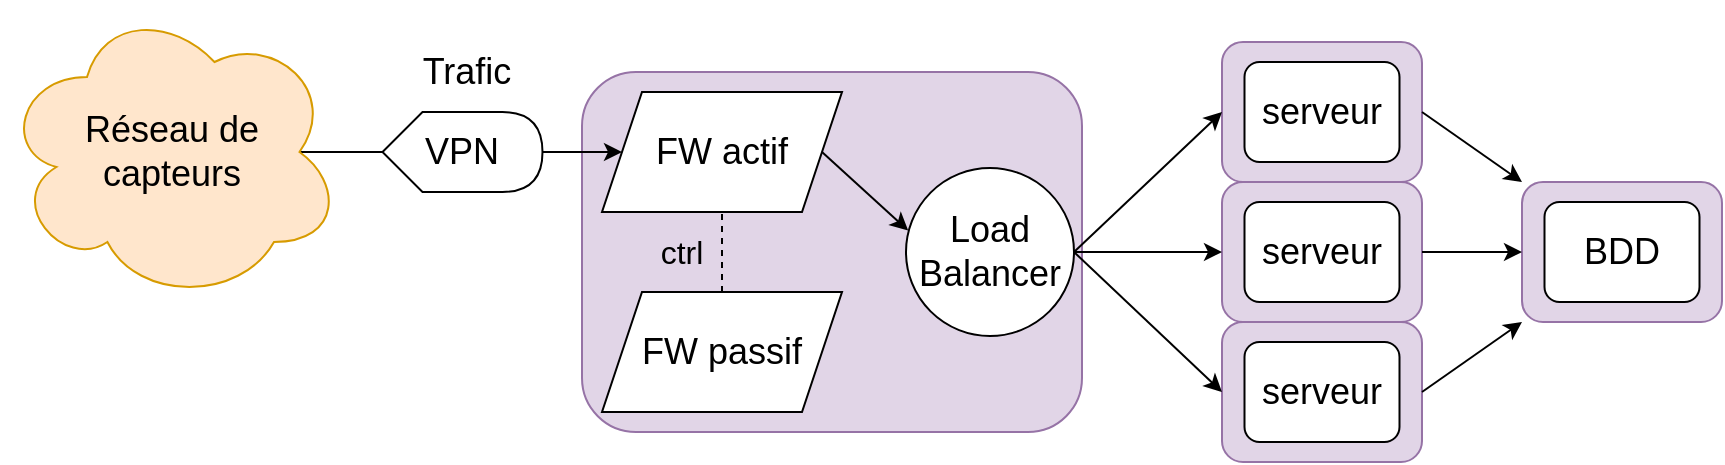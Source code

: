 <mxfile version="22.0.6" type="google">
  <diagram name="Page-1" id="SQOWVmyiZ6ErgLzGoMWL">
    <mxGraphModel dx="1781" dy="569" grid="1" gridSize="10" guides="1" tooltips="1" connect="1" arrows="1" fold="1" page="1" pageScale="1" pageWidth="827" pageHeight="1169" math="0" shadow="0">
      <root>
        <mxCell id="0" />
        <mxCell id="1" parent="0" />
        <mxCell id="wdTUpN9zJKtQFacj5KTt-7" value="" style="rounded=1;whiteSpace=wrap;html=1;fillColor=#e1d5e7;strokeColor=#9673a6;" parent="1" vertex="1">
          <mxGeometry x="210" y="200" width="250" height="180" as="geometry" />
        </mxCell>
        <mxCell id="wdTUpN9zJKtQFacj5KTt-1" value="&lt;font style=&quot;font-size: 18px;&quot;&gt;FW actif&lt;/font&gt;" style="shape=parallelogram;perimeter=parallelogramPerimeter;whiteSpace=wrap;html=1;fixedSize=1;" parent="1" vertex="1">
          <mxGeometry x="220" y="210" width="120" height="60" as="geometry" />
        </mxCell>
        <mxCell id="wdTUpN9zJKtQFacj5KTt-2" value="&lt;font style=&quot;font-size: 18px;&quot;&gt;FW passif&lt;/font&gt;" style="shape=parallelogram;perimeter=parallelogramPerimeter;whiteSpace=wrap;html=1;fixedSize=1;" parent="1" vertex="1">
          <mxGeometry x="220" y="310" width="120" height="60" as="geometry" />
        </mxCell>
        <mxCell id="wdTUpN9zJKtQFacj5KTt-3" value="" style="endArrow=classic;html=1;rounded=0;entryX=0;entryY=0.5;entryDx=0;entryDy=0;exitX=0.875;exitY=0.5;exitDx=0;exitDy=0;exitPerimeter=0;" parent="1" source="wdTUpN9zJKtQFacj5KTt-23" target="wdTUpN9zJKtQFacj5KTt-1" edge="1">
          <mxGeometry relative="1" as="geometry">
            <mxPoint x="140" y="240" as="sourcePoint" />
            <mxPoint x="150" y="280" as="targetPoint" />
          </mxGeometry>
        </mxCell>
        <mxCell id="wdTUpN9zJKtQFacj5KTt-4" value="&lt;font style=&quot;font-size: 18px;&quot;&gt;Trafic&lt;/font&gt;" style="edgeLabel;resizable=0;html=1;align=center;verticalAlign=middle;" parent="wdTUpN9zJKtQFacj5KTt-3" connectable="0" vertex="1">
          <mxGeometry relative="1" as="geometry">
            <mxPoint x="2" y="-40" as="offset" />
          </mxGeometry>
        </mxCell>
        <mxCell id="wdTUpN9zJKtQFacj5KTt-11" value="&lt;font style=&quot;font-size: 16px;&quot;&gt;ctrl&lt;/font&gt;" style="text;html=1;strokeColor=none;fillColor=none;align=center;verticalAlign=middle;whiteSpace=wrap;rounded=0;" parent="1" vertex="1">
          <mxGeometry x="240" y="275" width="40" height="30" as="geometry" />
        </mxCell>
        <mxCell id="wdTUpN9zJKtQFacj5KTt-12" value="" style="endArrow=classic;html=1;rounded=0;exitX=1;exitY=0.5;exitDx=0;exitDy=0;entryX=0.013;entryY=0.372;entryDx=0;entryDy=0;entryPerimeter=0;" parent="1" source="wdTUpN9zJKtQFacj5KTt-1" target="wdTUpN9zJKtQFacj5KTt-13" edge="1">
          <mxGeometry width="50" height="50" relative="1" as="geometry">
            <mxPoint x="370" y="280" as="sourcePoint" />
            <mxPoint x="390" y="230" as="targetPoint" />
          </mxGeometry>
        </mxCell>
        <mxCell id="wdTUpN9zJKtQFacj5KTt-13" value="&lt;font style=&quot;font-size: 18px;&quot;&gt;Load Balancer&lt;/font&gt;" style="ellipse;whiteSpace=wrap;html=1;aspect=fixed;" parent="1" vertex="1">
          <mxGeometry x="372" y="248" width="84" height="84" as="geometry" />
        </mxCell>
        <mxCell id="wdTUpN9zJKtQFacj5KTt-14" value="" style="endArrow=none;dashed=1;html=1;rounded=0;entryX=0.5;entryY=1;entryDx=0;entryDy=0;exitX=0.5;exitY=0;exitDx=0;exitDy=0;" parent="1" source="wdTUpN9zJKtQFacj5KTt-2" target="wdTUpN9zJKtQFacj5KTt-1" edge="1">
          <mxGeometry width="50" height="50" relative="1" as="geometry">
            <mxPoint x="280" y="320" as="sourcePoint" />
            <mxPoint x="330" y="270" as="targetPoint" />
          </mxGeometry>
        </mxCell>
        <mxCell id="wdTUpN9zJKtQFacj5KTt-15" value="" style="rounded=1;whiteSpace=wrap;html=1;fillColor=#e1d5e7;strokeColor=#9673a6;" parent="1" vertex="1">
          <mxGeometry x="530" y="255" width="100" height="70" as="geometry" />
        </mxCell>
        <mxCell id="wdTUpN9zJKtQFacj5KTt-16" value="&lt;font style=&quot;font-size: 18px;&quot;&gt;serveur &lt;br&gt;&lt;/font&gt;" style="rounded=1;whiteSpace=wrap;html=1;" parent="1" vertex="1">
          <mxGeometry x="541.25" y="265" width="77.5" height="50" as="geometry" />
        </mxCell>
        <mxCell id="wdTUpN9zJKtQFacj5KTt-18" value="" style="rounded=1;whiteSpace=wrap;html=1;fillColor=#e1d5e7;strokeColor=#9673a6;" parent="1" vertex="1">
          <mxGeometry x="530" y="325" width="100" height="70" as="geometry" />
        </mxCell>
        <mxCell id="wdTUpN9zJKtQFacj5KTt-19" value="&lt;font style=&quot;font-size: 18px;&quot;&gt;serveur &lt;br&gt;&lt;/font&gt;" style="rounded=1;whiteSpace=wrap;html=1;" parent="1" vertex="1">
          <mxGeometry x="541.25" y="335" width="77.5" height="50" as="geometry" />
        </mxCell>
        <mxCell id="wdTUpN9zJKtQFacj5KTt-20" value="" style="rounded=1;whiteSpace=wrap;html=1;fillColor=#e1d5e7;strokeColor=#9673a6;" parent="1" vertex="1">
          <mxGeometry x="530" y="185" width="100" height="70" as="geometry" />
        </mxCell>
        <mxCell id="wdTUpN9zJKtQFacj5KTt-21" value="&lt;font style=&quot;font-size: 18px;&quot;&gt;serveur &lt;br&gt;&lt;/font&gt;" style="rounded=1;whiteSpace=wrap;html=1;" parent="1" vertex="1">
          <mxGeometry x="541.25" y="195" width="77.5" height="50" as="geometry" />
        </mxCell>
        <mxCell id="wdTUpN9zJKtQFacj5KTt-23" value="&lt;div&gt;&lt;font style=&quot;font-size: 18px;&quot;&gt;Réseau de&lt;/font&gt;&lt;/div&gt;&lt;div&gt;&lt;font style=&quot;font-size: 18px;&quot;&gt;capteurs&lt;/font&gt;&lt;/div&gt;" style="ellipse;shape=cloud;whiteSpace=wrap;html=1;fillColor=#ffe6cc;strokeColor=#d79b00;" parent="1" vertex="1">
          <mxGeometry x="-80" y="165" width="170" height="150" as="geometry" />
        </mxCell>
        <mxCell id="wdTUpN9zJKtQFacj5KTt-24" value="" style="endArrow=classic;html=1;rounded=0;exitX=1;exitY=0.5;exitDx=0;exitDy=0;entryX=0;entryY=0.5;entryDx=0;entryDy=0;" parent="1" source="wdTUpN9zJKtQFacj5KTt-13" target="wdTUpN9zJKtQFacj5KTt-20" edge="1">
          <mxGeometry width="50" height="50" relative="1" as="geometry">
            <mxPoint x="340" y="250" as="sourcePoint" />
            <mxPoint x="370" y="400" as="targetPoint" />
          </mxGeometry>
        </mxCell>
        <mxCell id="wdTUpN9zJKtQFacj5KTt-25" value="" style="endArrow=classic;html=1;rounded=0;entryX=0;entryY=0.5;entryDx=0;entryDy=0;exitX=1;exitY=0.5;exitDx=0;exitDy=0;" parent="1" source="wdTUpN9zJKtQFacj5KTt-13" target="wdTUpN9zJKtQFacj5KTt-15" edge="1">
          <mxGeometry width="50" height="50" relative="1" as="geometry">
            <mxPoint x="460" y="250" as="sourcePoint" />
            <mxPoint x="540" y="230" as="targetPoint" />
          </mxGeometry>
        </mxCell>
        <mxCell id="wdTUpN9zJKtQFacj5KTt-26" value="" style="endArrow=classic;html=1;rounded=0;exitX=1;exitY=0.5;exitDx=0;exitDy=0;entryX=0;entryY=0.5;entryDx=0;entryDy=0;" parent="1" source="wdTUpN9zJKtQFacj5KTt-13" target="wdTUpN9zJKtQFacj5KTt-18" edge="1">
          <mxGeometry width="50" height="50" relative="1" as="geometry">
            <mxPoint x="473" y="270" as="sourcePoint" />
            <mxPoint x="550" y="240" as="targetPoint" />
          </mxGeometry>
        </mxCell>
        <mxCell id="wdTUpN9zJKtQFacj5KTt-27" value="&lt;font style=&quot;font-size: 18px;&quot;&gt;VPN&lt;/font&gt;" style="shape=display;whiteSpace=wrap;html=1;" parent="1" vertex="1">
          <mxGeometry x="110.25" y="220" width="80" height="40" as="geometry" />
        </mxCell>
        <mxCell id="wdTUpN9zJKtQFacj5KTt-30" value="" style="rounded=1;whiteSpace=wrap;html=1;fillColor=#e1d5e7;strokeColor=#9673a6;" parent="1" vertex="1">
          <mxGeometry x="680" y="255" width="100" height="70" as="geometry" />
        </mxCell>
        <mxCell id="wdTUpN9zJKtQFacj5KTt-31" value="&lt;font style=&quot;font-size: 18px;&quot;&gt;BDD&lt;/font&gt;" style="rounded=1;whiteSpace=wrap;html=1;" parent="1" vertex="1">
          <mxGeometry x="691.25" y="265" width="77.5" height="50" as="geometry" />
        </mxCell>
        <mxCell id="wdTUpN9zJKtQFacj5KTt-32" value="" style="endArrow=classic;html=1;rounded=0;exitX=1;exitY=0.5;exitDx=0;exitDy=0;entryX=0;entryY=1;entryDx=0;entryDy=0;" parent="1" source="wdTUpN9zJKtQFacj5KTt-18" target="wdTUpN9zJKtQFacj5KTt-30" edge="1">
          <mxGeometry width="50" height="50" relative="1" as="geometry">
            <mxPoint x="610" y="380" as="sourcePoint" />
            <mxPoint x="660" y="330" as="targetPoint" />
          </mxGeometry>
        </mxCell>
        <mxCell id="wdTUpN9zJKtQFacj5KTt-33" value="" style="endArrow=classic;html=1;rounded=0;exitX=1;exitY=0.5;exitDx=0;exitDy=0;entryX=0;entryY=0.5;entryDx=0;entryDy=0;" parent="1" source="wdTUpN9zJKtQFacj5KTt-15" target="wdTUpN9zJKtQFacj5KTt-30" edge="1">
          <mxGeometry width="50" height="50" relative="1" as="geometry">
            <mxPoint x="640" y="370" as="sourcePoint" />
            <mxPoint x="660" y="300" as="targetPoint" />
          </mxGeometry>
        </mxCell>
        <mxCell id="wdTUpN9zJKtQFacj5KTt-34" value="" style="endArrow=classic;html=1;rounded=0;exitX=1;exitY=0.5;exitDx=0;exitDy=0;entryX=0;entryY=0;entryDx=0;entryDy=0;" parent="1" source="wdTUpN9zJKtQFacj5KTt-20" target="wdTUpN9zJKtQFacj5KTt-30" edge="1">
          <mxGeometry width="50" height="50" relative="1" as="geometry">
            <mxPoint x="650" y="380" as="sourcePoint" />
            <mxPoint x="670" y="310" as="targetPoint" />
          </mxGeometry>
        </mxCell>
      </root>
    </mxGraphModel>
  </diagram>
</mxfile>
